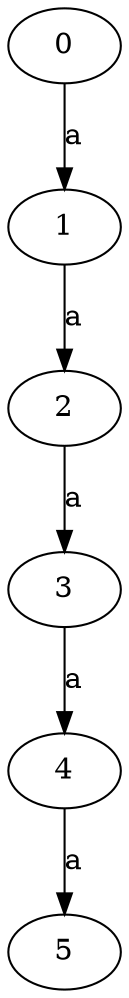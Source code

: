 digraph g {
0;
1;
2;
3;
4;
5;

0 -> 1 [label = "a"]
1 -> 2 [label = "a"]
2 -> 3 [label = "a"]
3 -> 4 [label = "a"]
4 -> 5 [label = "a"]
}
